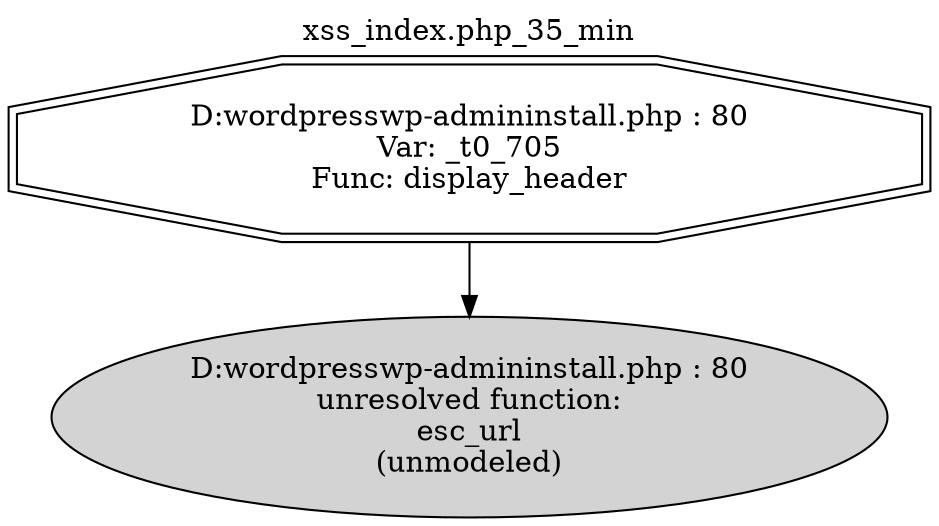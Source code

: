 digraph cfg {
  label="xss_index.php_35_min";
  labelloc=t;
  n1 [shape=doubleoctagon, label="D:\wordpress\wp-admin\install.php : 80\nVar: _t0_705\nFunc: display_header\n"];
  n2 [shape=ellipse, label="D:\wordpress\wp-admin\install.php : 80\nunresolved function:\nesc_url\n(unmodeled)\n",style=filled];
  n1 -> n2;
}
